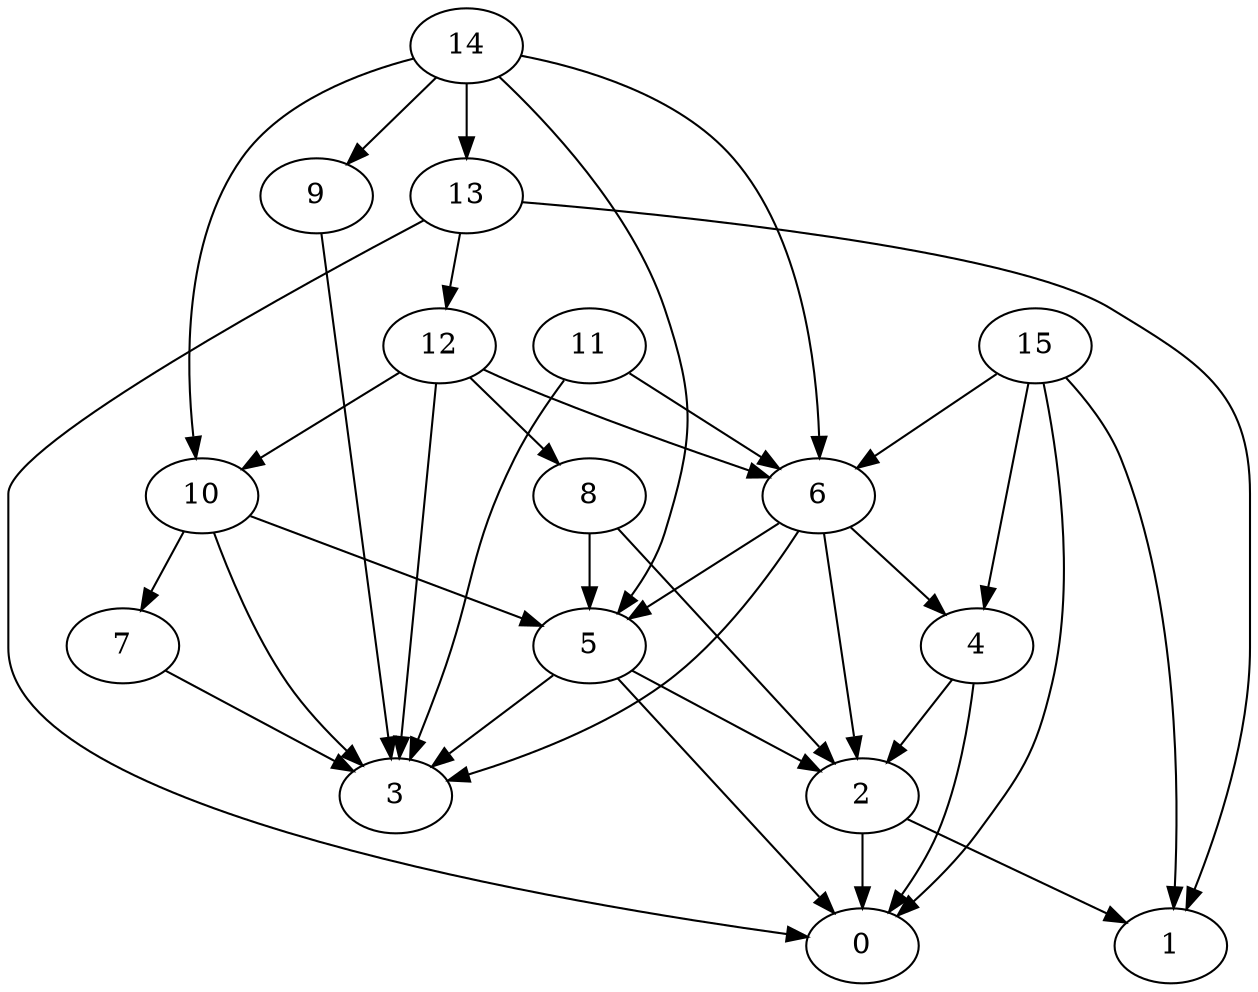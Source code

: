 digraph "Random_Nodes_16_Density_2.25_CCR_9.99_WeightType_Random" {
	graph ["Duplicate states"=0,
		GraphType=Random,
		"Max states in OPEN"=0,
		Modes="120000ms; topo-ordered tasks, ; Pruning: task equivalence, fixed order ready list, ; F-value: ; Optimisation: best schedule length (\
SL) optimisation on equal, ",
		NumberOfTasks=16,
		"Pruned using list schedule length"=51251,
		"States removed from OPEN"=0,
		TargetSystem="Homogeneous-4",
		"Time to schedule (ms)"=1407,
		"Total idle time"=57,
		"Total schedule length"=78,
		"Total sequential time"=99,
		"Total states created"=293049
	];
	14	["Finish time"=7,
		Processor=0,
		"Start time"=2,
		Weight=5];
	13	["Finish time"=15,
		Processor=0,
		"Start time"=7,
		Weight=8];
	14 -> 13	[Weight=33];
	10	["Finish time"=28,
		Processor=0,
		"Start time"=21,
		Weight=7];
	14 -> 10	[Weight=33];
	6	["Finish time"=39,
		Processor=0,
		"Start time"=37,
		Weight=2];
	14 -> 6	[Weight=24];
	5	["Finish time"=44,
		Processor=0,
		"Start time"=39,
		Weight=5];
	14 -> 5	[Weight=33];
	9	["Finish time"=63,
		Processor=2,
		"Start time"=57,
		Weight=6];
	14 -> 9	[Weight=43];
	12	["Finish time"=21,
		Processor=0,
		"Start time"=15,
		Weight=6];
	13 -> 12	[Weight=10];
	1	["Finish time"=78,
		Processor=0,
		"Start time"=68,
		Weight=10];
	13 -> 1	[Weight=24];
	0	["Finish time"=68,
		Processor=0,
		"Start time"=60,
		Weight=8];
	13 -> 0	[Weight=33];
	12 -> 10	[Weight=48];
	12 -> 6	[Weight=19];
	8	["Finish time"=37,
		Processor=0,
		"Start time"=28,
		Weight=9];
	12 -> 8	[Weight=48];
	3	["Finish time"=75,
		Processor=2,
		"Start time"=68,
		Weight=7];
	12 -> 3	[Weight=33];
	11	["Finish time"=2,
		Processor=0,
		"Start time"=0,
		Weight=2];
	11 -> 6	[Weight=43];
	11 -> 3	[Weight=10];
	15	["Finish time"=3,
		Processor=1,
		"Start time"=0,
		Weight=3];
	15 -> 6	[Weight=33];
	4	["Finish time"=54,
		Processor=0,
		"Start time"=44,
		Weight=10];
	15 -> 4	[Weight=24];
	15 -> 1	[Weight=48];
	15 -> 0	[Weight=43];
	10 -> 5	[Weight=33];
	7	["Finish time"=57,
		Processor=2,
		"Start time"=52,
		Weight=5];
	10 -> 7	[Weight=24];
	10 -> 3	[Weight=19];
	6 -> 5	[Weight=14];
	6 -> 4	[Weight=43];
	2	["Finish time"=60,
		Processor=0,
		"Start time"=54,
		Weight=6];
	6 -> 2	[Weight=48];
	6 -> 3	[Weight=19];
	8 -> 5	[Weight=10];
	8 -> 2	[Weight=19];
	5 -> 2	[Weight=29];
	5 -> 0	[Weight=10];
	5 -> 3	[Weight=24];
	4 -> 2	[Weight=14];
	4 -> 0	[Weight=29];
	9 -> 3	[Weight=29];
	7 -> 3	[Weight=19];
	2 -> 1	[Weight=10];
	2 -> 0	[Weight=14];
}
